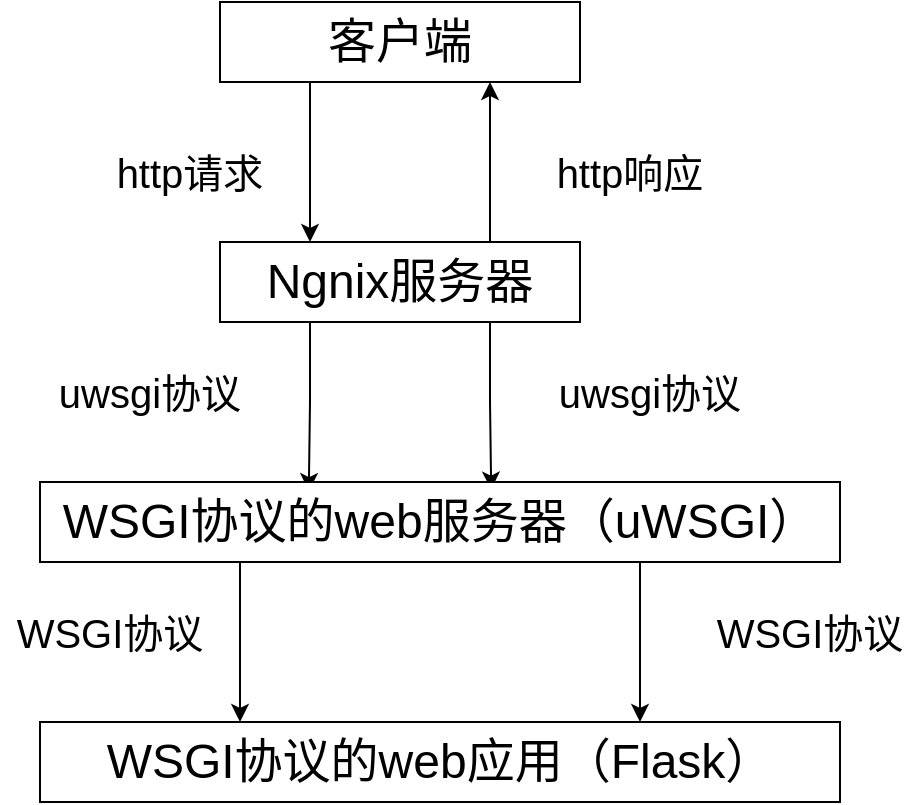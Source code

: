 <mxfile version="21.6.8" type="device">
  <diagram name="第 1 页" id="kbVrqv2-B--nVTz4hXKm">
    <mxGraphModel dx="1036" dy="702" grid="1" gridSize="10" guides="1" tooltips="1" connect="1" arrows="1" fold="1" page="1" pageScale="1" pageWidth="827" pageHeight="1169" math="0" shadow="0">
      <root>
        <mxCell id="0" />
        <mxCell id="1" parent="0" />
        <mxCell id="ZscRobrN0BSYRNawpJu_-29" style="edgeStyle=orthogonalEdgeStyle;rounded=0;orthogonalLoop=1;jettySize=auto;html=1;exitX=0.25;exitY=1;exitDx=0;exitDy=0;entryX=0.25;entryY=0;entryDx=0;entryDy=0;" edge="1" parent="1" source="ZscRobrN0BSYRNawpJu_-30" target="ZscRobrN0BSYRNawpJu_-34">
          <mxGeometry relative="1" as="geometry" />
        </mxCell>
        <mxCell id="ZscRobrN0BSYRNawpJu_-30" value="&lt;font style=&quot;font-size: 24px;&quot;&gt;客户端&lt;/font&gt;" style="rounded=0;whiteSpace=wrap;html=1;" vertex="1" parent="1">
          <mxGeometry x="310" y="730" width="180" height="40" as="geometry" />
        </mxCell>
        <mxCell id="ZscRobrN0BSYRNawpJu_-31" style="edgeStyle=orthogonalEdgeStyle;rounded=0;orthogonalLoop=1;jettySize=auto;html=1;exitX=0.75;exitY=0;exitDx=0;exitDy=0;entryX=0.75;entryY=1;entryDx=0;entryDy=0;" edge="1" parent="1" source="ZscRobrN0BSYRNawpJu_-34" target="ZscRobrN0BSYRNawpJu_-30">
          <mxGeometry relative="1" as="geometry" />
        </mxCell>
        <mxCell id="ZscRobrN0BSYRNawpJu_-32" style="edgeStyle=orthogonalEdgeStyle;rounded=0;orthogonalLoop=1;jettySize=auto;html=1;exitX=0.75;exitY=1;exitDx=0;exitDy=0;entryX=0.564;entryY=0.095;entryDx=0;entryDy=0;entryPerimeter=0;" edge="1" parent="1" source="ZscRobrN0BSYRNawpJu_-34" target="ZscRobrN0BSYRNawpJu_-37">
          <mxGeometry relative="1" as="geometry" />
        </mxCell>
        <mxCell id="ZscRobrN0BSYRNawpJu_-33" style="edgeStyle=orthogonalEdgeStyle;rounded=0;orthogonalLoop=1;jettySize=auto;html=1;exitX=0.25;exitY=1;exitDx=0;exitDy=0;entryX=0.336;entryY=0.115;entryDx=0;entryDy=0;entryPerimeter=0;" edge="1" parent="1" source="ZscRobrN0BSYRNawpJu_-34" target="ZscRobrN0BSYRNawpJu_-37">
          <mxGeometry relative="1" as="geometry" />
        </mxCell>
        <mxCell id="ZscRobrN0BSYRNawpJu_-34" value="&lt;font style=&quot;font-size: 24px;&quot;&gt;Ngnix服务器&lt;/font&gt;" style="rounded=0;whiteSpace=wrap;html=1;" vertex="1" parent="1">
          <mxGeometry x="310" y="850" width="180" height="40" as="geometry" />
        </mxCell>
        <mxCell id="ZscRobrN0BSYRNawpJu_-35" style="edgeStyle=orthogonalEdgeStyle;rounded=0;orthogonalLoop=1;jettySize=auto;html=1;exitX=0.25;exitY=1;exitDx=0;exitDy=0;entryX=0.25;entryY=0;entryDx=0;entryDy=0;" edge="1" parent="1" source="ZscRobrN0BSYRNawpJu_-37" target="ZscRobrN0BSYRNawpJu_-42">
          <mxGeometry relative="1" as="geometry" />
        </mxCell>
        <mxCell id="ZscRobrN0BSYRNawpJu_-36" style="edgeStyle=orthogonalEdgeStyle;rounded=0;orthogonalLoop=1;jettySize=auto;html=1;exitX=0.75;exitY=1;exitDx=0;exitDy=0;entryX=0.75;entryY=0;entryDx=0;entryDy=0;" edge="1" parent="1" source="ZscRobrN0BSYRNawpJu_-37" target="ZscRobrN0BSYRNawpJu_-42">
          <mxGeometry relative="1" as="geometry" />
        </mxCell>
        <mxCell id="ZscRobrN0BSYRNawpJu_-37" value="&lt;font style=&quot;font-size: 24px;&quot;&gt;WSGI协议的web服务器（uWSGI）&lt;/font&gt;" style="rounded=0;whiteSpace=wrap;html=1;" vertex="1" parent="1">
          <mxGeometry x="220" y="970" width="400" height="40" as="geometry" />
        </mxCell>
        <mxCell id="ZscRobrN0BSYRNawpJu_-38" value="&lt;font style=&quot;font-size: 20px;&quot;&gt;http请求&lt;/font&gt;" style="text;html=1;strokeColor=none;fillColor=none;align=center;verticalAlign=middle;whiteSpace=wrap;rounded=0;" vertex="1" parent="1">
          <mxGeometry x="240" y="800" width="110" height="30" as="geometry" />
        </mxCell>
        <mxCell id="ZscRobrN0BSYRNawpJu_-39" value="&lt;font style=&quot;font-size: 20px;&quot;&gt;http响应&lt;/font&gt;" style="text;html=1;strokeColor=none;fillColor=none;align=center;verticalAlign=middle;whiteSpace=wrap;rounded=0;" vertex="1" parent="1">
          <mxGeometry x="460" y="800" width="110" height="30" as="geometry" />
        </mxCell>
        <mxCell id="ZscRobrN0BSYRNawpJu_-40" value="&lt;font style=&quot;font-size: 20px;&quot;&gt;uwsgi协议&lt;/font&gt;" style="text;html=1;strokeColor=none;fillColor=none;align=center;verticalAlign=middle;whiteSpace=wrap;rounded=0;" vertex="1" parent="1">
          <mxGeometry x="220" y="910" width="110" height="30" as="geometry" />
        </mxCell>
        <mxCell id="ZscRobrN0BSYRNawpJu_-41" value="&lt;font style=&quot;font-size: 20px;&quot;&gt;uwsgi协议&lt;/font&gt;" style="text;html=1;strokeColor=none;fillColor=none;align=center;verticalAlign=middle;whiteSpace=wrap;rounded=0;" vertex="1" parent="1">
          <mxGeometry x="470" y="910" width="110" height="30" as="geometry" />
        </mxCell>
        <mxCell id="ZscRobrN0BSYRNawpJu_-42" value="&lt;font style=&quot;font-size: 24px;&quot;&gt;WSGI协议的web应用（Flask）&lt;/font&gt;" style="rounded=0;whiteSpace=wrap;html=1;" vertex="1" parent="1">
          <mxGeometry x="220" y="1090" width="400" height="40" as="geometry" />
        </mxCell>
        <mxCell id="ZscRobrN0BSYRNawpJu_-43" value="&lt;font style=&quot;font-size: 20px;&quot;&gt;WSGI协议&lt;/font&gt;" style="text;html=1;strokeColor=none;fillColor=none;align=center;verticalAlign=middle;whiteSpace=wrap;rounded=0;" vertex="1" parent="1">
          <mxGeometry x="200" y="1030" width="110" height="30" as="geometry" />
        </mxCell>
        <mxCell id="ZscRobrN0BSYRNawpJu_-44" value="&lt;font style=&quot;font-size: 20px;&quot;&gt;WSGI协议&lt;/font&gt;" style="text;html=1;strokeColor=none;fillColor=none;align=center;verticalAlign=middle;whiteSpace=wrap;rounded=0;" vertex="1" parent="1">
          <mxGeometry x="550" y="1030" width="110" height="30" as="geometry" />
        </mxCell>
      </root>
    </mxGraphModel>
  </diagram>
</mxfile>
